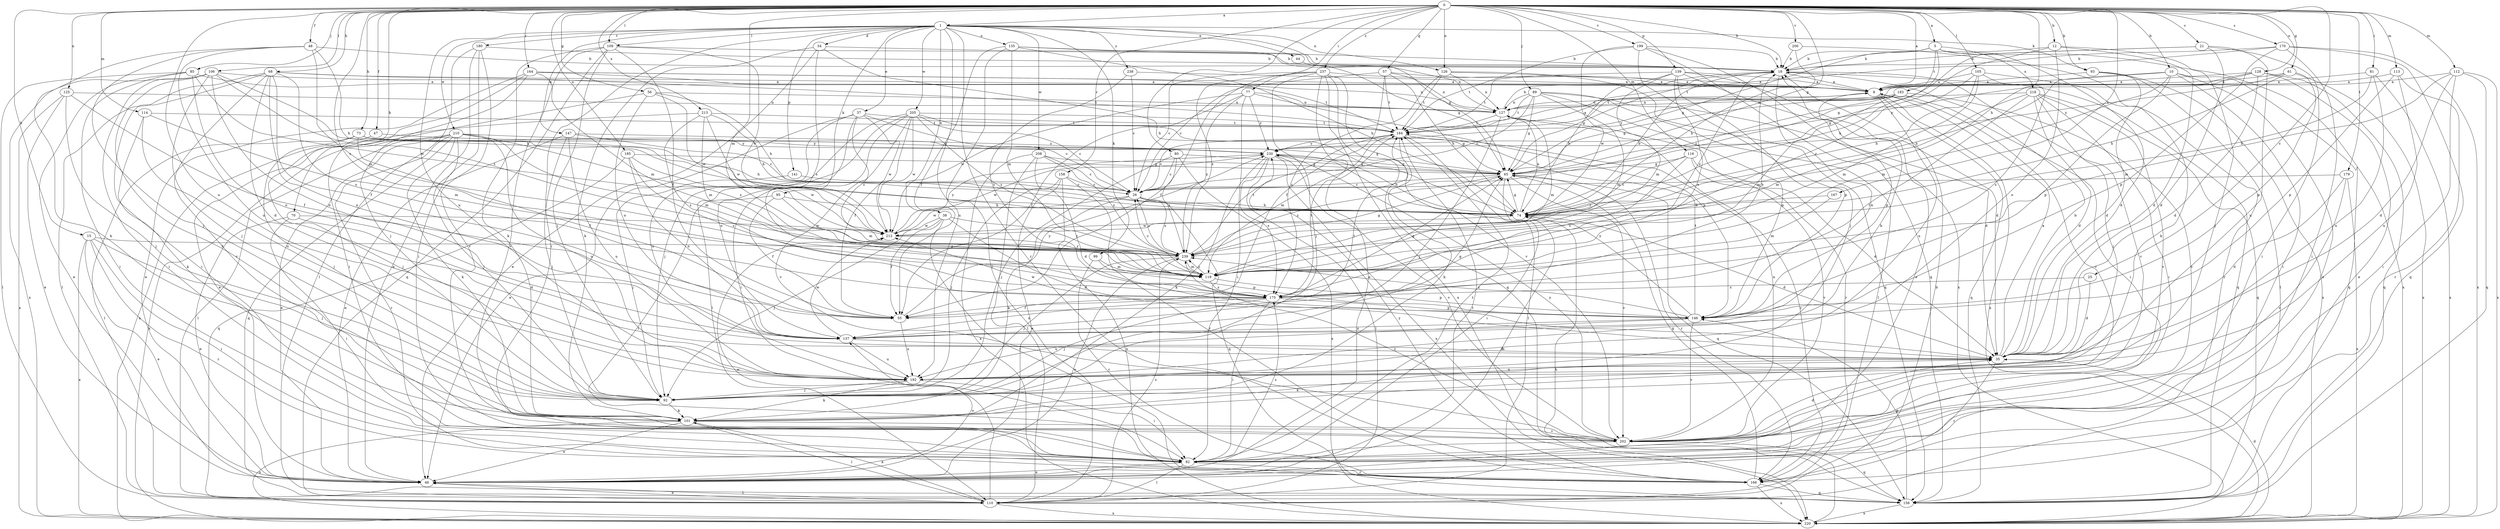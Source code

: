 strict digraph  {
0;
1;
5;
8;
10;
12;
15;
18;
21;
25;
26;
34;
35;
37;
38;
44;
46;
47;
48;
55;
56;
57;
61;
65;
68;
70;
73;
74;
77;
80;
81;
82;
85;
89;
92;
93;
95;
99;
101;
105;
106;
109;
110;
112;
113;
114;
116;
119;
125;
126;
127;
128;
135;
137;
139;
141;
146;
147;
156;
158;
164;
166;
167;
170;
175;
179;
180;
183;
184;
185;
192;
199;
200;
202;
205;
208;
210;
212;
213;
218;
220;
230;
237;
238;
239;
0 -> 1  [label=a];
0 -> 5  [label=a];
0 -> 8  [label=a];
0 -> 10  [label=b];
0 -> 12  [label=b];
0 -> 15  [label=b];
0 -> 18  [label=b];
0 -> 21  [label=c];
0 -> 25  [label=c];
0 -> 47  [label=f];
0 -> 48  [label=f];
0 -> 56  [label=g];
0 -> 57  [label=g];
0 -> 61  [label=g];
0 -> 65  [label=g];
0 -> 68  [label=h];
0 -> 70  [label=h];
0 -> 73  [label=h];
0 -> 74  [label=h];
0 -> 77  [label=i];
0 -> 80  [label=i];
0 -> 81  [label=i];
0 -> 85  [label=j];
0 -> 89  [label=j];
0 -> 93  [label=k];
0 -> 105  [label=l];
0 -> 106  [label=l];
0 -> 109  [label=l];
0 -> 112  [label=m];
0 -> 113  [label=m];
0 -> 114  [label=m];
0 -> 116  [label=m];
0 -> 119  [label=m];
0 -> 125  [label=n];
0 -> 126  [label=n];
0 -> 128  [label=o];
0 -> 139  [label=p];
0 -> 158  [label=r];
0 -> 164  [label=r];
0 -> 167  [label=s];
0 -> 170  [label=s];
0 -> 175  [label=s];
0 -> 179  [label=t];
0 -> 185  [label=u];
0 -> 192  [label=u];
0 -> 199  [label=v];
0 -> 200  [label=v];
0 -> 213  [label=x];
0 -> 237  [label=z];
1 -> 34  [label=d];
1 -> 37  [label=e];
1 -> 38  [label=e];
1 -> 44  [label=e];
1 -> 65  [label=g];
1 -> 82  [label=i];
1 -> 93  [label=k];
1 -> 95  [label=k];
1 -> 99  [label=k];
1 -> 109  [label=l];
1 -> 110  [label=l];
1 -> 126  [label=n];
1 -> 135  [label=o];
1 -> 141  [label=p];
1 -> 147  [label=q];
1 -> 166  [label=r];
1 -> 180  [label=t];
1 -> 192  [label=u];
1 -> 205  [label=w];
1 -> 208  [label=w];
1 -> 210  [label=w];
1 -> 238  [label=z];
5 -> 18  [label=b];
5 -> 35  [label=d];
5 -> 65  [label=g];
5 -> 74  [label=h];
5 -> 183  [label=t];
5 -> 218  [label=x];
5 -> 220  [label=x];
8 -> 127  [label=n];
8 -> 146  [label=p];
8 -> 156  [label=q];
8 -> 192  [label=u];
8 -> 202  [label=v];
8 -> 220  [label=x];
10 -> 8  [label=a];
10 -> 46  [label=e];
10 -> 74  [label=h];
10 -> 82  [label=i];
10 -> 119  [label=m];
10 -> 146  [label=p];
10 -> 156  [label=q];
12 -> 18  [label=b];
12 -> 35  [label=d];
12 -> 92  [label=j];
12 -> 137  [label=o];
12 -> 239  [label=z];
15 -> 46  [label=e];
15 -> 82  [label=i];
15 -> 92  [label=j];
15 -> 166  [label=r];
15 -> 220  [label=x];
15 -> 239  [label=z];
18 -> 8  [label=a];
18 -> 65  [label=g];
18 -> 137  [label=o];
18 -> 156  [label=q];
18 -> 202  [label=v];
18 -> 239  [label=z];
21 -> 18  [label=b];
21 -> 35  [label=d];
21 -> 65  [label=g];
21 -> 82  [label=i];
21 -> 192  [label=u];
25 -> 35  [label=d];
25 -> 175  [label=s];
26 -> 74  [label=h];
26 -> 101  [label=k];
26 -> 156  [label=q];
26 -> 212  [label=w];
26 -> 239  [label=z];
34 -> 18  [label=b];
34 -> 46  [label=e];
34 -> 74  [label=h];
34 -> 101  [label=k];
34 -> 175  [label=s];
35 -> 8  [label=a];
35 -> 18  [label=b];
35 -> 101  [label=k];
35 -> 166  [label=r];
35 -> 192  [label=u];
37 -> 26  [label=c];
37 -> 46  [label=e];
37 -> 137  [label=o];
37 -> 184  [label=t];
37 -> 192  [label=u];
37 -> 212  [label=w];
37 -> 239  [label=z];
38 -> 35  [label=d];
38 -> 55  [label=f];
38 -> 92  [label=j];
38 -> 166  [label=r];
38 -> 212  [label=w];
38 -> 239  [label=z];
44 -> 65  [label=g];
46 -> 74  [label=h];
46 -> 110  [label=l];
46 -> 137  [label=o];
46 -> 184  [label=t];
47 -> 92  [label=j];
47 -> 230  [label=y];
48 -> 18  [label=b];
48 -> 74  [label=h];
48 -> 92  [label=j];
48 -> 101  [label=k];
48 -> 119  [label=m];
48 -> 192  [label=u];
55 -> 192  [label=u];
55 -> 230  [label=y];
56 -> 46  [label=e];
56 -> 74  [label=h];
56 -> 127  [label=n];
56 -> 137  [label=o];
56 -> 212  [label=w];
57 -> 8  [label=a];
57 -> 26  [label=c];
57 -> 55  [label=f];
57 -> 74  [label=h];
57 -> 127  [label=n];
57 -> 184  [label=t];
61 -> 8  [label=a];
61 -> 74  [label=h];
61 -> 146  [label=p];
61 -> 220  [label=x];
61 -> 230  [label=y];
65 -> 26  [label=c];
65 -> 82  [label=i];
65 -> 156  [label=q];
65 -> 166  [label=r];
65 -> 202  [label=v];
65 -> 239  [label=z];
68 -> 8  [label=a];
68 -> 35  [label=d];
68 -> 55  [label=f];
68 -> 82  [label=i];
68 -> 110  [label=l];
68 -> 137  [label=o];
68 -> 175  [label=s];
68 -> 184  [label=t];
68 -> 202  [label=v];
70 -> 35  [label=d];
70 -> 46  [label=e];
70 -> 82  [label=i];
70 -> 212  [label=w];
73 -> 55  [label=f];
73 -> 65  [label=g];
73 -> 74  [label=h];
73 -> 92  [label=j];
73 -> 110  [label=l];
73 -> 230  [label=y];
74 -> 18  [label=b];
74 -> 35  [label=d];
74 -> 65  [label=g];
74 -> 127  [label=n];
74 -> 212  [label=w];
77 -> 55  [label=f];
77 -> 82  [label=i];
77 -> 127  [label=n];
77 -> 146  [label=p];
77 -> 212  [label=w];
77 -> 230  [label=y];
77 -> 239  [label=z];
80 -> 26  [label=c];
80 -> 65  [label=g];
80 -> 92  [label=j];
80 -> 220  [label=x];
80 -> 239  [label=z];
81 -> 8  [label=a];
81 -> 74  [label=h];
81 -> 192  [label=u];
81 -> 220  [label=x];
82 -> 46  [label=e];
82 -> 110  [label=l];
82 -> 166  [label=r];
82 -> 175  [label=s];
82 -> 184  [label=t];
85 -> 8  [label=a];
85 -> 46  [label=e];
85 -> 82  [label=i];
85 -> 110  [label=l];
85 -> 137  [label=o];
85 -> 212  [label=w];
89 -> 26  [label=c];
89 -> 35  [label=d];
89 -> 65  [label=g];
89 -> 110  [label=l];
89 -> 119  [label=m];
89 -> 127  [label=n];
89 -> 146  [label=p];
89 -> 184  [label=t];
92 -> 101  [label=k];
93 -> 8  [label=a];
93 -> 35  [label=d];
93 -> 110  [label=l];
93 -> 220  [label=x];
95 -> 55  [label=f];
95 -> 74  [label=h];
95 -> 82  [label=i];
95 -> 119  [label=m];
99 -> 119  [label=m];
99 -> 146  [label=p];
99 -> 166  [label=r];
101 -> 46  [label=e];
101 -> 110  [label=l];
101 -> 202  [label=v];
101 -> 220  [label=x];
105 -> 8  [label=a];
105 -> 65  [label=g];
105 -> 74  [label=h];
105 -> 119  [label=m];
105 -> 166  [label=r];
105 -> 175  [label=s];
106 -> 8  [label=a];
106 -> 74  [label=h];
106 -> 82  [label=i];
106 -> 92  [label=j];
106 -> 101  [label=k];
106 -> 137  [label=o];
106 -> 220  [label=x];
106 -> 239  [label=z];
109 -> 18  [label=b];
109 -> 55  [label=f];
109 -> 92  [label=j];
109 -> 101  [label=k];
109 -> 156  [label=q];
109 -> 202  [label=v];
109 -> 212  [label=w];
110 -> 18  [label=b];
110 -> 46  [label=e];
110 -> 101  [label=k];
110 -> 212  [label=w];
110 -> 220  [label=x];
110 -> 239  [label=z];
112 -> 8  [label=a];
112 -> 35  [label=d];
112 -> 82  [label=i];
112 -> 119  [label=m];
112 -> 156  [label=q];
112 -> 220  [label=x];
113 -> 8  [label=a];
113 -> 146  [label=p];
113 -> 166  [label=r];
113 -> 192  [label=u];
114 -> 101  [label=k];
114 -> 119  [label=m];
114 -> 184  [label=t];
114 -> 192  [label=u];
116 -> 35  [label=d];
116 -> 65  [label=g];
116 -> 175  [label=s];
116 -> 202  [label=v];
116 -> 239  [label=z];
119 -> 26  [label=c];
119 -> 146  [label=p];
119 -> 175  [label=s];
119 -> 239  [label=z];
125 -> 46  [label=e];
125 -> 55  [label=f];
125 -> 92  [label=j];
125 -> 127  [label=n];
125 -> 220  [label=x];
126 -> 8  [label=a];
126 -> 127  [label=n];
126 -> 156  [label=q];
126 -> 175  [label=s];
126 -> 184  [label=t];
127 -> 18  [label=b];
127 -> 92  [label=j];
127 -> 119  [label=m];
127 -> 166  [label=r];
127 -> 184  [label=t];
128 -> 8  [label=a];
128 -> 35  [label=d];
128 -> 46  [label=e];
128 -> 156  [label=q];
128 -> 184  [label=t];
128 -> 230  [label=y];
135 -> 18  [label=b];
135 -> 55  [label=f];
135 -> 74  [label=h];
135 -> 119  [label=m];
135 -> 127  [label=n];
135 -> 192  [label=u];
137 -> 35  [label=d];
137 -> 65  [label=g];
137 -> 184  [label=t];
137 -> 192  [label=u];
137 -> 212  [label=w];
139 -> 8  [label=a];
139 -> 35  [label=d];
139 -> 46  [label=e];
139 -> 74  [label=h];
139 -> 119  [label=m];
139 -> 146  [label=p];
139 -> 175  [label=s];
139 -> 184  [label=t];
141 -> 26  [label=c];
141 -> 92  [label=j];
146 -> 137  [label=o];
146 -> 184  [label=t];
146 -> 192  [label=u];
146 -> 202  [label=v];
146 -> 212  [label=w];
146 -> 230  [label=y];
146 -> 239  [label=z];
147 -> 26  [label=c];
147 -> 46  [label=e];
147 -> 92  [label=j];
147 -> 192  [label=u];
147 -> 230  [label=y];
156 -> 146  [label=p];
156 -> 220  [label=x];
158 -> 26  [label=c];
158 -> 46  [label=e];
158 -> 92  [label=j];
158 -> 166  [label=r];
158 -> 220  [label=x];
164 -> 8  [label=a];
164 -> 46  [label=e];
164 -> 82  [label=i];
164 -> 92  [label=j];
164 -> 119  [label=m];
164 -> 127  [label=n];
164 -> 184  [label=t];
166 -> 65  [label=g];
166 -> 156  [label=q];
166 -> 220  [label=x];
166 -> 230  [label=y];
167 -> 74  [label=h];
167 -> 119  [label=m];
170 -> 18  [label=b];
170 -> 82  [label=i];
170 -> 146  [label=p];
170 -> 156  [label=q];
170 -> 184  [label=t];
170 -> 220  [label=x];
175 -> 18  [label=b];
175 -> 55  [label=f];
175 -> 65  [label=g];
175 -> 82  [label=i];
175 -> 92  [label=j];
175 -> 137  [label=o];
175 -> 146  [label=p];
175 -> 184  [label=t];
179 -> 26  [label=c];
179 -> 35  [label=d];
179 -> 202  [label=v];
179 -> 220  [label=x];
180 -> 18  [label=b];
180 -> 46  [label=e];
180 -> 82  [label=i];
180 -> 110  [label=l];
180 -> 202  [label=v];
183 -> 26  [label=c];
183 -> 65  [label=g];
183 -> 82  [label=i];
183 -> 119  [label=m];
183 -> 127  [label=n];
183 -> 202  [label=v];
183 -> 230  [label=y];
184 -> 8  [label=a];
184 -> 26  [label=c];
184 -> 101  [label=k];
184 -> 110  [label=l];
184 -> 119  [label=m];
184 -> 166  [label=r];
184 -> 230  [label=y];
185 -> 65  [label=g];
185 -> 137  [label=o];
185 -> 156  [label=q];
185 -> 175  [label=s];
185 -> 212  [label=w];
192 -> 18  [label=b];
192 -> 82  [label=i];
192 -> 92  [label=j];
192 -> 101  [label=k];
199 -> 18  [label=b];
199 -> 92  [label=j];
199 -> 156  [label=q];
199 -> 184  [label=t];
199 -> 212  [label=w];
199 -> 220  [label=x];
200 -> 18  [label=b];
200 -> 74  [label=h];
200 -> 101  [label=k];
202 -> 35  [label=d];
202 -> 82  [label=i];
202 -> 127  [label=n];
202 -> 156  [label=q];
202 -> 230  [label=y];
202 -> 239  [label=z];
205 -> 26  [label=c];
205 -> 55  [label=f];
205 -> 65  [label=g];
205 -> 82  [label=i];
205 -> 92  [label=j];
205 -> 110  [label=l];
205 -> 184  [label=t];
205 -> 202  [label=v];
205 -> 212  [label=w];
205 -> 239  [label=z];
208 -> 26  [label=c];
208 -> 35  [label=d];
208 -> 65  [label=g];
208 -> 110  [label=l];
208 -> 220  [label=x];
208 -> 239  [label=z];
210 -> 46  [label=e];
210 -> 92  [label=j];
210 -> 101  [label=k];
210 -> 110  [label=l];
210 -> 119  [label=m];
210 -> 156  [label=q];
210 -> 166  [label=r];
210 -> 192  [label=u];
210 -> 220  [label=x];
210 -> 230  [label=y];
210 -> 239  [label=z];
212 -> 230  [label=y];
212 -> 239  [label=z];
213 -> 74  [label=h];
213 -> 119  [label=m];
213 -> 175  [label=s];
213 -> 184  [label=t];
213 -> 212  [label=w];
213 -> 220  [label=x];
218 -> 35  [label=d];
218 -> 55  [label=f];
218 -> 82  [label=i];
218 -> 92  [label=j];
218 -> 119  [label=m];
218 -> 127  [label=n];
218 -> 156  [label=q];
218 -> 202  [label=v];
220 -> 35  [label=d];
220 -> 74  [label=h];
230 -> 65  [label=g];
230 -> 74  [label=h];
230 -> 101  [label=k];
230 -> 110  [label=l];
230 -> 175  [label=s];
230 -> 202  [label=v];
230 -> 212  [label=w];
230 -> 220  [label=x];
237 -> 8  [label=a];
237 -> 26  [label=c];
237 -> 46  [label=e];
237 -> 55  [label=f];
237 -> 92  [label=j];
237 -> 156  [label=q];
237 -> 202  [label=v];
237 -> 220  [label=x];
237 -> 239  [label=z];
238 -> 8  [label=a];
238 -> 26  [label=c];
238 -> 175  [label=s];
239 -> 26  [label=c];
239 -> 46  [label=e];
239 -> 65  [label=g];
239 -> 92  [label=j];
239 -> 119  [label=m];
239 -> 184  [label=t];
}
